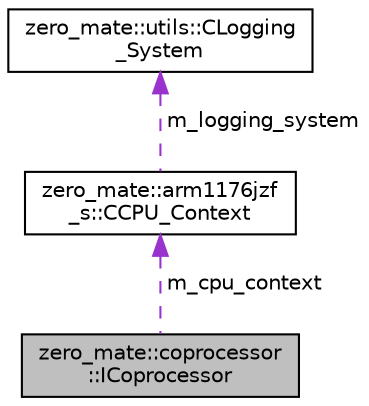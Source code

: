 digraph "zero_mate::coprocessor::ICoprocessor"
{
 // LATEX_PDF_SIZE
  bgcolor="transparent";
  edge [fontname="Helvetica",fontsize="10",labelfontname="Helvetica",labelfontsize="10"];
  node [fontname="Helvetica",fontsize="10",shape=record];
  Node1 [label="zero_mate::coprocessor\l::ICoprocessor",height=0.2,width=0.4,color="black", fillcolor="grey75", style="filled", fontcolor="black",tooltip=" "];
  Node2 -> Node1 [dir="back",color="darkorchid3",fontsize="10",style="dashed",label=" m_cpu_context" ,fontname="Helvetica"];
  Node2 [label="zero_mate::arm1176jzf\l_s::CCPU_Context",height=0.2,width=0.4,color="black",URL="$classzero__mate_1_1arm1176jzf__s_1_1CCPU__Context.html",tooltip=" "];
  Node3 -> Node2 [dir="back",color="darkorchid3",fontsize="10",style="dashed",label=" m_logging_system" ,fontname="Helvetica"];
  Node3 [label="zero_mate::utils::CLogging\l_System",height=0.2,width=0.4,color="black",URL="$classzero__mate_1_1utils_1_1CLogging__System.html",tooltip=" "];
}
